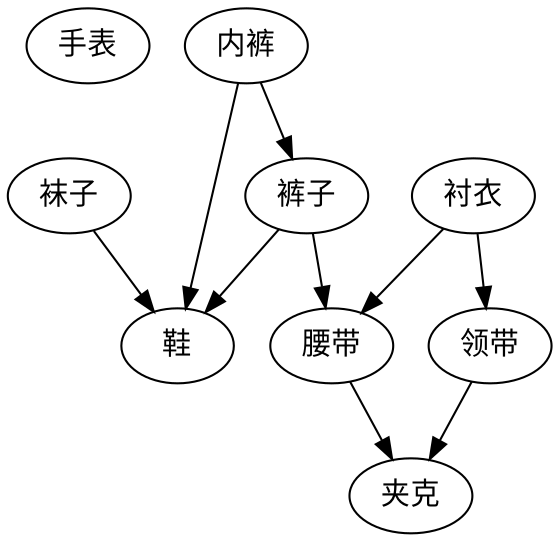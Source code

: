 digraph Tree{
node[fontname="Simsun"]
手表
袜子->鞋
内裤->鞋
内裤->裤子
裤子->鞋
裤子->腰带
衬衣->腰带
衬衣->领带
领带->夹克
腰带->夹克
}

